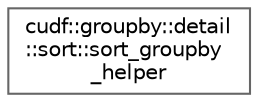 digraph "类继承关系图"
{
 // LATEX_PDF_SIZE
  bgcolor="transparent";
  edge [fontname=Helvetica,fontsize=10,labelfontname=Helvetica,labelfontsize=10];
  node [fontname=Helvetica,fontsize=10,shape=box,height=0.2,width=0.4];
  rankdir="LR";
  Node0 [id="Node000000",label="cudf::groupby::detail\l::sort::sort_groupby\l_helper",height=0.2,width=0.4,color="grey40", fillcolor="white", style="filled",URL="$structcudf_1_1groupby_1_1detail_1_1sort_1_1sort__groupby__helper.html",tooltip="Helper class for computing sort-based groupby"];
}
